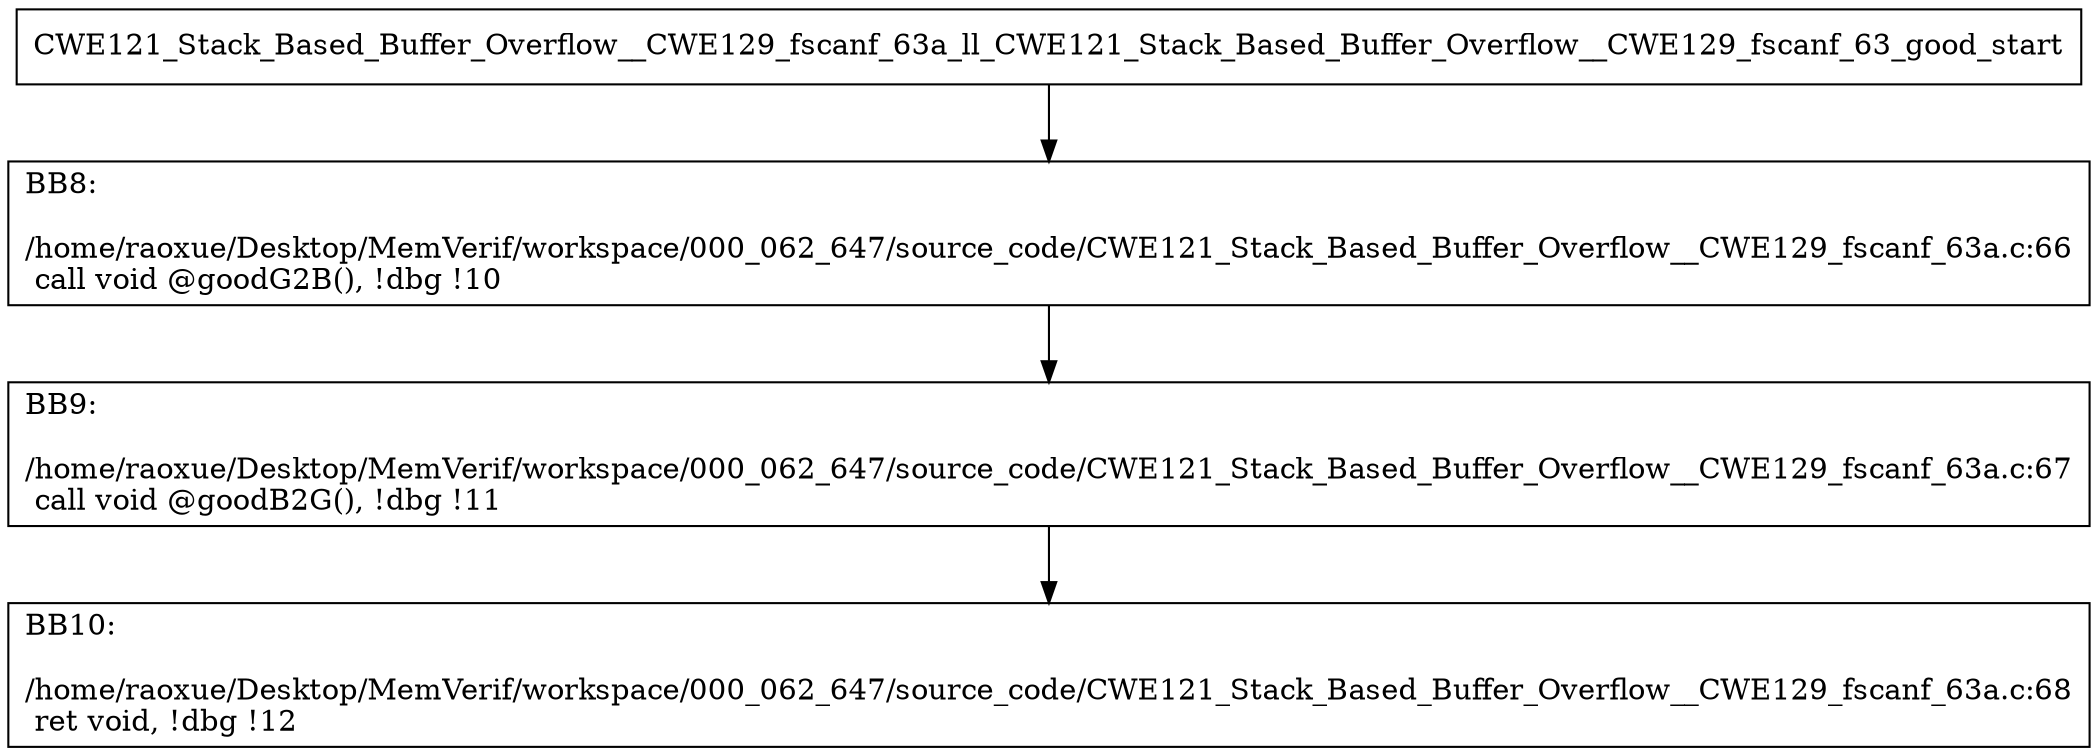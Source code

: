 digraph "CFG for'CWE121_Stack_Based_Buffer_Overflow__CWE129_fscanf_63a_ll_CWE121_Stack_Based_Buffer_Overflow__CWE129_fscanf_63_good' function" {
	BBCWE121_Stack_Based_Buffer_Overflow__CWE129_fscanf_63a_ll_CWE121_Stack_Based_Buffer_Overflow__CWE129_fscanf_63_good_start[shape=record,label="{CWE121_Stack_Based_Buffer_Overflow__CWE129_fscanf_63a_ll_CWE121_Stack_Based_Buffer_Overflow__CWE129_fscanf_63_good_start}"];
	BBCWE121_Stack_Based_Buffer_Overflow__CWE129_fscanf_63a_ll_CWE121_Stack_Based_Buffer_Overflow__CWE129_fscanf_63_good_start-> CWE121_Stack_Based_Buffer_Overflow__CWE129_fscanf_63a_ll_CWE121_Stack_Based_Buffer_Overflow__CWE129_fscanf_63_goodBB8;
	CWE121_Stack_Based_Buffer_Overflow__CWE129_fscanf_63a_ll_CWE121_Stack_Based_Buffer_Overflow__CWE129_fscanf_63_goodBB8 [shape=record, label="{BB8:\l\l/home/raoxue/Desktop/MemVerif/workspace/000_062_647/source_code/CWE121_Stack_Based_Buffer_Overflow__CWE129_fscanf_63a.c:66\l
  call void @goodG2B(), !dbg !10\l
}"];
	CWE121_Stack_Based_Buffer_Overflow__CWE129_fscanf_63a_ll_CWE121_Stack_Based_Buffer_Overflow__CWE129_fscanf_63_goodBB8-> CWE121_Stack_Based_Buffer_Overflow__CWE129_fscanf_63a_ll_CWE121_Stack_Based_Buffer_Overflow__CWE129_fscanf_63_goodBB9;
	CWE121_Stack_Based_Buffer_Overflow__CWE129_fscanf_63a_ll_CWE121_Stack_Based_Buffer_Overflow__CWE129_fscanf_63_goodBB9 [shape=record, label="{BB9:\l\l/home/raoxue/Desktop/MemVerif/workspace/000_062_647/source_code/CWE121_Stack_Based_Buffer_Overflow__CWE129_fscanf_63a.c:67\l
  call void @goodB2G(), !dbg !11\l
}"];
	CWE121_Stack_Based_Buffer_Overflow__CWE129_fscanf_63a_ll_CWE121_Stack_Based_Buffer_Overflow__CWE129_fscanf_63_goodBB9-> CWE121_Stack_Based_Buffer_Overflow__CWE129_fscanf_63a_ll_CWE121_Stack_Based_Buffer_Overflow__CWE129_fscanf_63_goodBB10;
	CWE121_Stack_Based_Buffer_Overflow__CWE129_fscanf_63a_ll_CWE121_Stack_Based_Buffer_Overflow__CWE129_fscanf_63_goodBB10 [shape=record, label="{BB10:\l\l/home/raoxue/Desktop/MemVerif/workspace/000_062_647/source_code/CWE121_Stack_Based_Buffer_Overflow__CWE129_fscanf_63a.c:68\l
  ret void, !dbg !12\l
}"];
}
